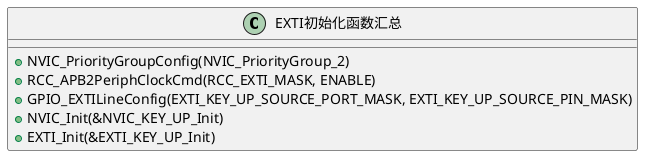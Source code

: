 @startuml EXTI初始化函数汇总
class EXTI初始化函数汇总{
    + NVIC_PriorityGroupConfig(NVIC_PriorityGroup_2)
    + RCC_APB2PeriphClockCmd(RCC_EXTI_MASK, ENABLE)
    + GPIO_EXTILineConfig(EXTI_KEY_UP_SOURCE_PORT_MASK, EXTI_KEY_UP_SOURCE_PIN_MASK)
    + NVIC_Init(&NVIC_KEY_UP_Init)
    + EXTI_Init(&EXTI_KEY_UP_Init)
}

@enduml